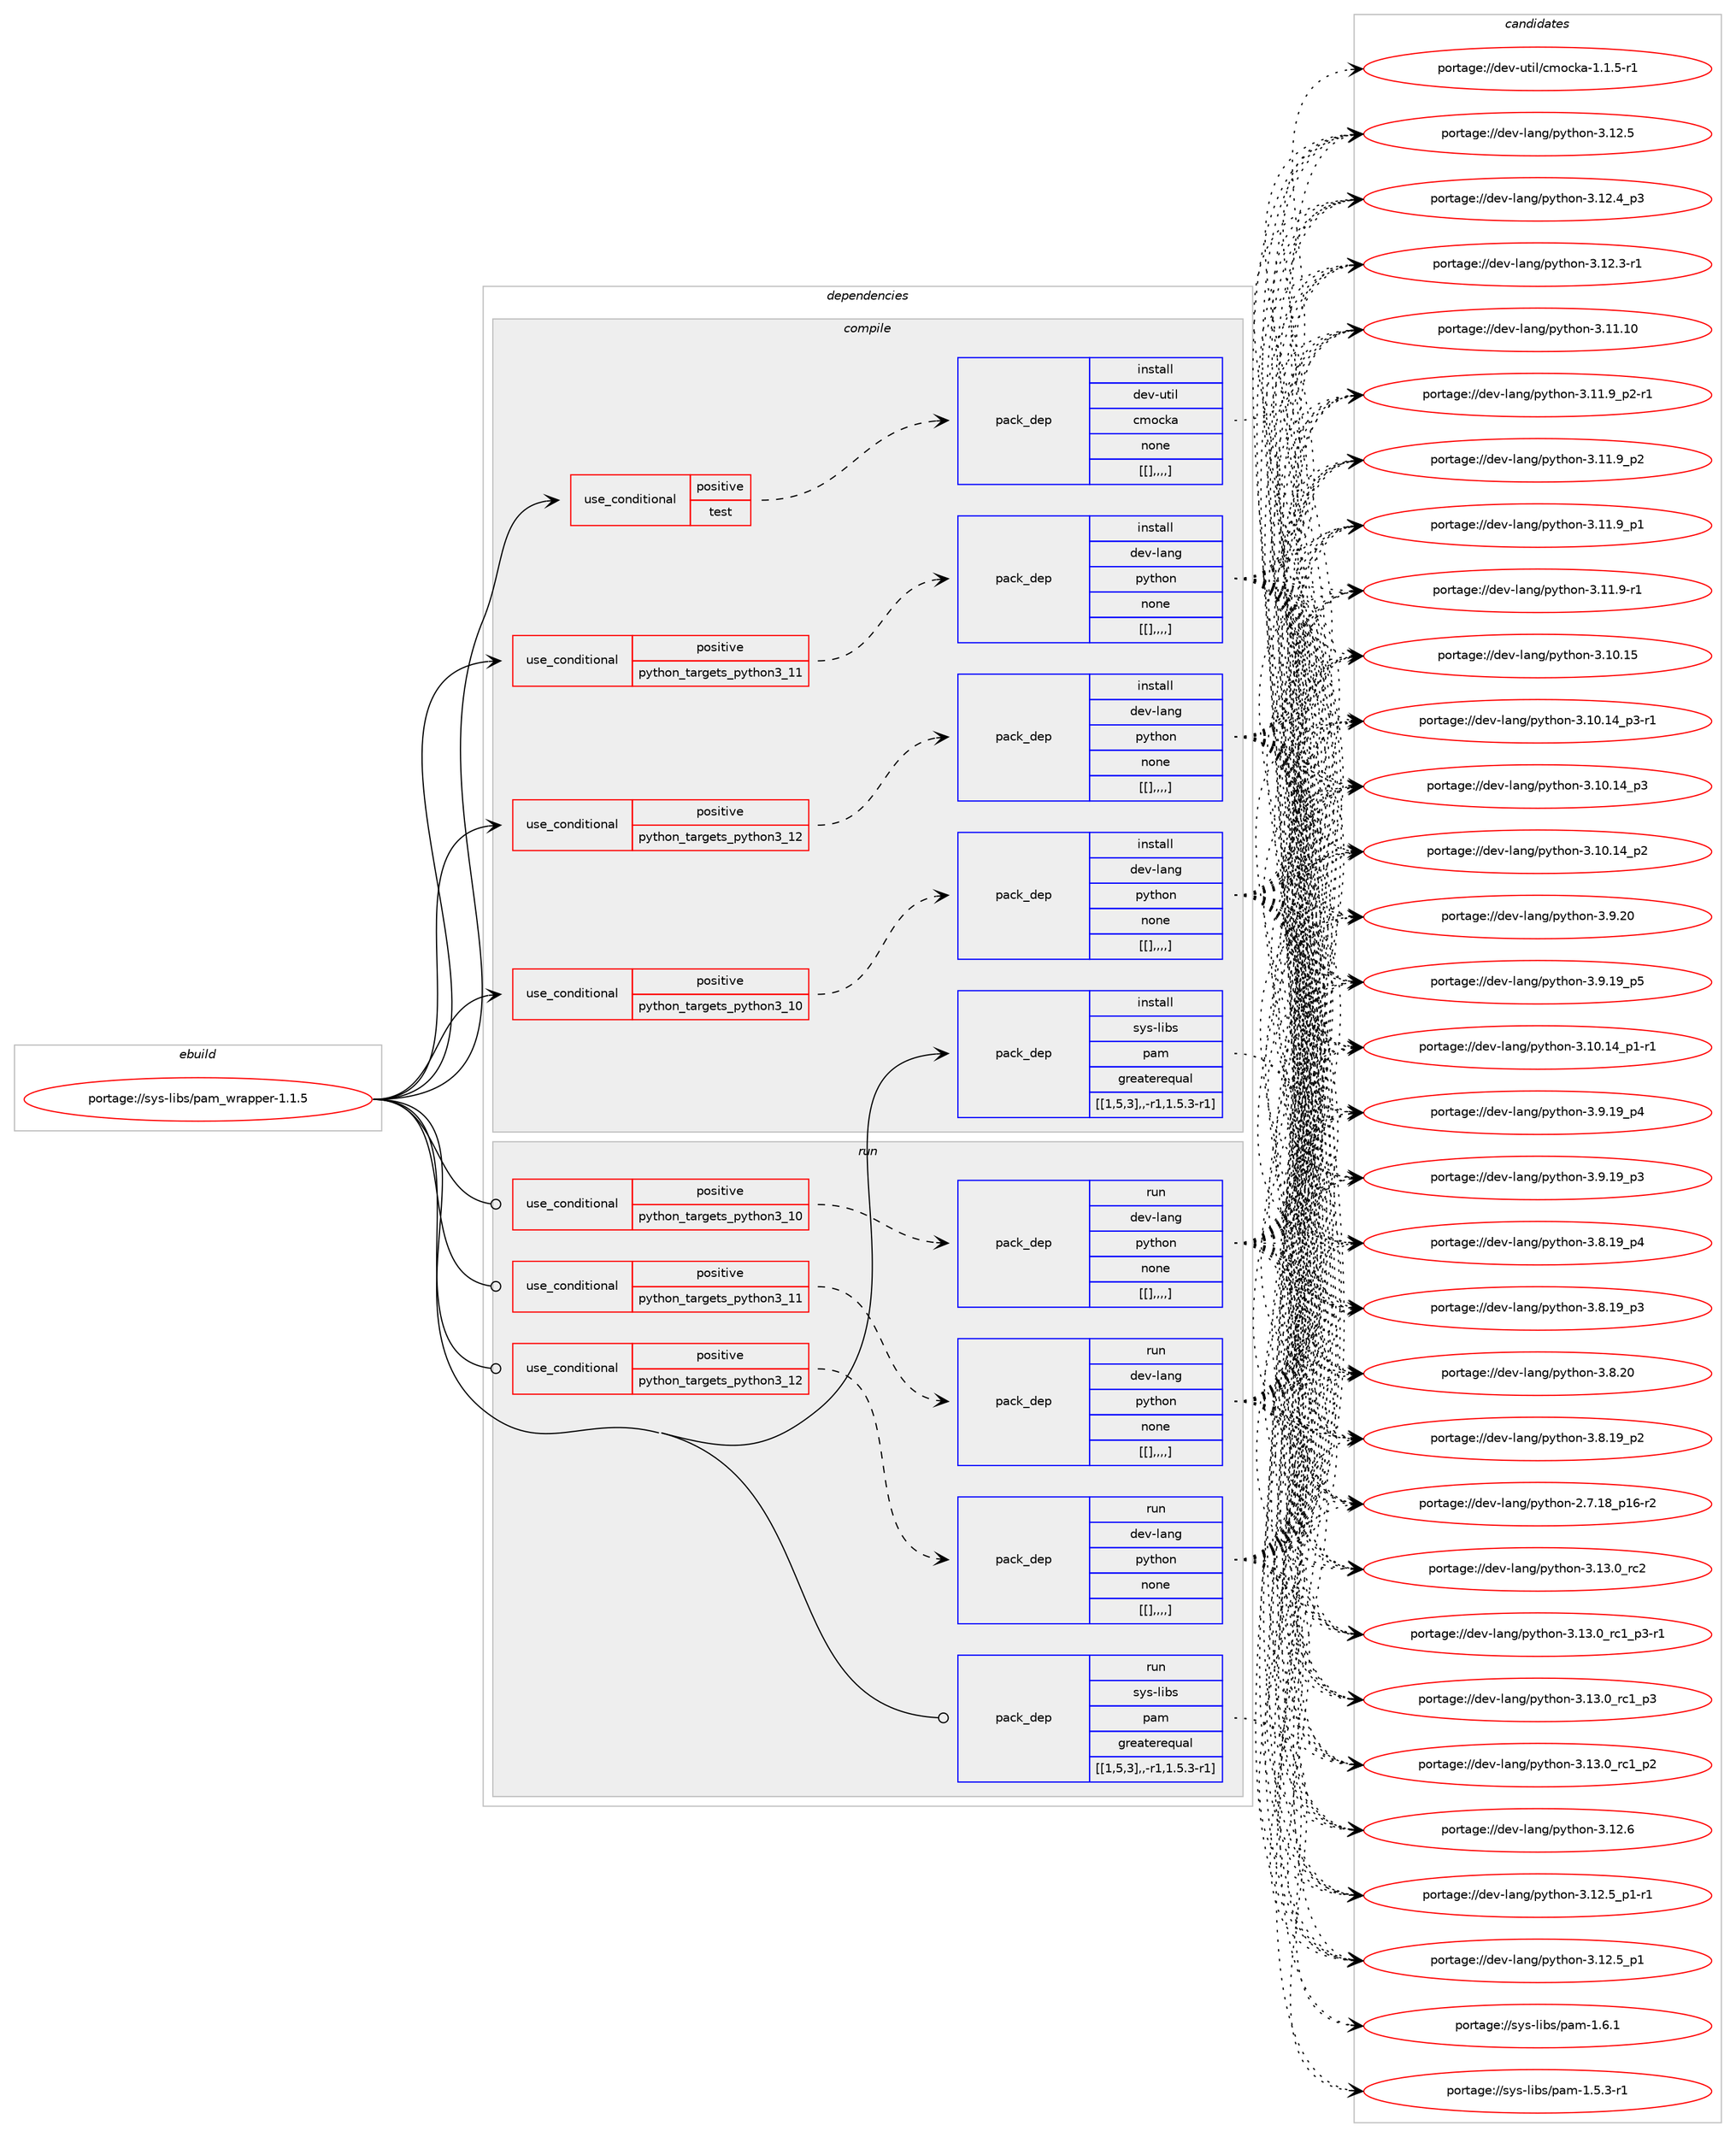 digraph prolog {

# *************
# Graph options
# *************

newrank=true;
concentrate=true;
compound=true;
graph [rankdir=LR,fontname=Helvetica,fontsize=10,ranksep=1.5];#, ranksep=2.5, nodesep=0.2];
edge  [arrowhead=vee];
node  [fontname=Helvetica,fontsize=10];

# **********
# The ebuild
# **********

subgraph cluster_leftcol {
color=gray;
label=<<i>ebuild</i>>;
id [label="portage://sys-libs/pam_wrapper-1.1.5", color=red, width=4, href="../sys-libs/pam_wrapper-1.1.5.svg"];
}

# ****************
# The dependencies
# ****************

subgraph cluster_midcol {
color=gray;
label=<<i>dependencies</i>>;
subgraph cluster_compile {
fillcolor="#eeeeee";
style=filled;
label=<<i>compile</i>>;
subgraph cond122708 {
dependency460395 [label=<<TABLE BORDER="0" CELLBORDER="1" CELLSPACING="0" CELLPADDING="4"><TR><TD ROWSPAN="3" CELLPADDING="10">use_conditional</TD></TR><TR><TD>positive</TD></TR><TR><TD>python_targets_python3_10</TD></TR></TABLE>>, shape=none, color=red];
subgraph pack334567 {
dependency460396 [label=<<TABLE BORDER="0" CELLBORDER="1" CELLSPACING="0" CELLPADDING="4" WIDTH="220"><TR><TD ROWSPAN="6" CELLPADDING="30">pack_dep</TD></TR><TR><TD WIDTH="110">install</TD></TR><TR><TD>dev-lang</TD></TR><TR><TD>python</TD></TR><TR><TD>none</TD></TR><TR><TD>[[],,,,]</TD></TR></TABLE>>, shape=none, color=blue];
}
dependency460395:e -> dependency460396:w [weight=20,style="dashed",arrowhead="vee"];
}
id:e -> dependency460395:w [weight=20,style="solid",arrowhead="vee"];
subgraph cond122709 {
dependency460397 [label=<<TABLE BORDER="0" CELLBORDER="1" CELLSPACING="0" CELLPADDING="4"><TR><TD ROWSPAN="3" CELLPADDING="10">use_conditional</TD></TR><TR><TD>positive</TD></TR><TR><TD>python_targets_python3_11</TD></TR></TABLE>>, shape=none, color=red];
subgraph pack334568 {
dependency460398 [label=<<TABLE BORDER="0" CELLBORDER="1" CELLSPACING="0" CELLPADDING="4" WIDTH="220"><TR><TD ROWSPAN="6" CELLPADDING="30">pack_dep</TD></TR><TR><TD WIDTH="110">install</TD></TR><TR><TD>dev-lang</TD></TR><TR><TD>python</TD></TR><TR><TD>none</TD></TR><TR><TD>[[],,,,]</TD></TR></TABLE>>, shape=none, color=blue];
}
dependency460397:e -> dependency460398:w [weight=20,style="dashed",arrowhead="vee"];
}
id:e -> dependency460397:w [weight=20,style="solid",arrowhead="vee"];
subgraph cond122710 {
dependency460399 [label=<<TABLE BORDER="0" CELLBORDER="1" CELLSPACING="0" CELLPADDING="4"><TR><TD ROWSPAN="3" CELLPADDING="10">use_conditional</TD></TR><TR><TD>positive</TD></TR><TR><TD>python_targets_python3_12</TD></TR></TABLE>>, shape=none, color=red];
subgraph pack334569 {
dependency460400 [label=<<TABLE BORDER="0" CELLBORDER="1" CELLSPACING="0" CELLPADDING="4" WIDTH="220"><TR><TD ROWSPAN="6" CELLPADDING="30">pack_dep</TD></TR><TR><TD WIDTH="110">install</TD></TR><TR><TD>dev-lang</TD></TR><TR><TD>python</TD></TR><TR><TD>none</TD></TR><TR><TD>[[],,,,]</TD></TR></TABLE>>, shape=none, color=blue];
}
dependency460399:e -> dependency460400:w [weight=20,style="dashed",arrowhead="vee"];
}
id:e -> dependency460399:w [weight=20,style="solid",arrowhead="vee"];
subgraph cond122711 {
dependency460401 [label=<<TABLE BORDER="0" CELLBORDER="1" CELLSPACING="0" CELLPADDING="4"><TR><TD ROWSPAN="3" CELLPADDING="10">use_conditional</TD></TR><TR><TD>positive</TD></TR><TR><TD>test</TD></TR></TABLE>>, shape=none, color=red];
subgraph pack334570 {
dependency460402 [label=<<TABLE BORDER="0" CELLBORDER="1" CELLSPACING="0" CELLPADDING="4" WIDTH="220"><TR><TD ROWSPAN="6" CELLPADDING="30">pack_dep</TD></TR><TR><TD WIDTH="110">install</TD></TR><TR><TD>dev-util</TD></TR><TR><TD>cmocka</TD></TR><TR><TD>none</TD></TR><TR><TD>[[],,,,]</TD></TR></TABLE>>, shape=none, color=blue];
}
dependency460401:e -> dependency460402:w [weight=20,style="dashed",arrowhead="vee"];
}
id:e -> dependency460401:w [weight=20,style="solid",arrowhead="vee"];
subgraph pack334571 {
dependency460403 [label=<<TABLE BORDER="0" CELLBORDER="1" CELLSPACING="0" CELLPADDING="4" WIDTH="220"><TR><TD ROWSPAN="6" CELLPADDING="30">pack_dep</TD></TR><TR><TD WIDTH="110">install</TD></TR><TR><TD>sys-libs</TD></TR><TR><TD>pam</TD></TR><TR><TD>greaterequal</TD></TR><TR><TD>[[1,5,3],,-r1,1.5.3-r1]</TD></TR></TABLE>>, shape=none, color=blue];
}
id:e -> dependency460403:w [weight=20,style="solid",arrowhead="vee"];
}
subgraph cluster_compileandrun {
fillcolor="#eeeeee";
style=filled;
label=<<i>compile and run</i>>;
}
subgraph cluster_run {
fillcolor="#eeeeee";
style=filled;
label=<<i>run</i>>;
subgraph cond122712 {
dependency460404 [label=<<TABLE BORDER="0" CELLBORDER="1" CELLSPACING="0" CELLPADDING="4"><TR><TD ROWSPAN="3" CELLPADDING="10">use_conditional</TD></TR><TR><TD>positive</TD></TR><TR><TD>python_targets_python3_10</TD></TR></TABLE>>, shape=none, color=red];
subgraph pack334572 {
dependency460405 [label=<<TABLE BORDER="0" CELLBORDER="1" CELLSPACING="0" CELLPADDING="4" WIDTH="220"><TR><TD ROWSPAN="6" CELLPADDING="30">pack_dep</TD></TR><TR><TD WIDTH="110">run</TD></TR><TR><TD>dev-lang</TD></TR><TR><TD>python</TD></TR><TR><TD>none</TD></TR><TR><TD>[[],,,,]</TD></TR></TABLE>>, shape=none, color=blue];
}
dependency460404:e -> dependency460405:w [weight=20,style="dashed",arrowhead="vee"];
}
id:e -> dependency460404:w [weight=20,style="solid",arrowhead="odot"];
subgraph cond122713 {
dependency460406 [label=<<TABLE BORDER="0" CELLBORDER="1" CELLSPACING="0" CELLPADDING="4"><TR><TD ROWSPAN="3" CELLPADDING="10">use_conditional</TD></TR><TR><TD>positive</TD></TR><TR><TD>python_targets_python3_11</TD></TR></TABLE>>, shape=none, color=red];
subgraph pack334573 {
dependency460407 [label=<<TABLE BORDER="0" CELLBORDER="1" CELLSPACING="0" CELLPADDING="4" WIDTH="220"><TR><TD ROWSPAN="6" CELLPADDING="30">pack_dep</TD></TR><TR><TD WIDTH="110">run</TD></TR><TR><TD>dev-lang</TD></TR><TR><TD>python</TD></TR><TR><TD>none</TD></TR><TR><TD>[[],,,,]</TD></TR></TABLE>>, shape=none, color=blue];
}
dependency460406:e -> dependency460407:w [weight=20,style="dashed",arrowhead="vee"];
}
id:e -> dependency460406:w [weight=20,style="solid",arrowhead="odot"];
subgraph cond122714 {
dependency460408 [label=<<TABLE BORDER="0" CELLBORDER="1" CELLSPACING="0" CELLPADDING="4"><TR><TD ROWSPAN="3" CELLPADDING="10">use_conditional</TD></TR><TR><TD>positive</TD></TR><TR><TD>python_targets_python3_12</TD></TR></TABLE>>, shape=none, color=red];
subgraph pack334574 {
dependency460409 [label=<<TABLE BORDER="0" CELLBORDER="1" CELLSPACING="0" CELLPADDING="4" WIDTH="220"><TR><TD ROWSPAN="6" CELLPADDING="30">pack_dep</TD></TR><TR><TD WIDTH="110">run</TD></TR><TR><TD>dev-lang</TD></TR><TR><TD>python</TD></TR><TR><TD>none</TD></TR><TR><TD>[[],,,,]</TD></TR></TABLE>>, shape=none, color=blue];
}
dependency460408:e -> dependency460409:w [weight=20,style="dashed",arrowhead="vee"];
}
id:e -> dependency460408:w [weight=20,style="solid",arrowhead="odot"];
subgraph pack334575 {
dependency460410 [label=<<TABLE BORDER="0" CELLBORDER="1" CELLSPACING="0" CELLPADDING="4" WIDTH="220"><TR><TD ROWSPAN="6" CELLPADDING="30">pack_dep</TD></TR><TR><TD WIDTH="110">run</TD></TR><TR><TD>sys-libs</TD></TR><TR><TD>pam</TD></TR><TR><TD>greaterequal</TD></TR><TR><TD>[[1,5,3],,-r1,1.5.3-r1]</TD></TR></TABLE>>, shape=none, color=blue];
}
id:e -> dependency460410:w [weight=20,style="solid",arrowhead="odot"];
}
}

# **************
# The candidates
# **************

subgraph cluster_choices {
rank=same;
color=gray;
label=<<i>candidates</i>>;

subgraph choice334567 {
color=black;
nodesep=1;
choice10010111845108971101034711212111610411111045514649514648951149950 [label="portage://dev-lang/python-3.13.0_rc2", color=red, width=4,href="../dev-lang/python-3.13.0_rc2.svg"];
choice1001011184510897110103471121211161041111104551464951464895114994995112514511449 [label="portage://dev-lang/python-3.13.0_rc1_p3-r1", color=red, width=4,href="../dev-lang/python-3.13.0_rc1_p3-r1.svg"];
choice100101118451089711010347112121116104111110455146495146489511499499511251 [label="portage://dev-lang/python-3.13.0_rc1_p3", color=red, width=4,href="../dev-lang/python-3.13.0_rc1_p3.svg"];
choice100101118451089711010347112121116104111110455146495146489511499499511250 [label="portage://dev-lang/python-3.13.0_rc1_p2", color=red, width=4,href="../dev-lang/python-3.13.0_rc1_p2.svg"];
choice10010111845108971101034711212111610411111045514649504654 [label="portage://dev-lang/python-3.12.6", color=red, width=4,href="../dev-lang/python-3.12.6.svg"];
choice1001011184510897110103471121211161041111104551464950465395112494511449 [label="portage://dev-lang/python-3.12.5_p1-r1", color=red, width=4,href="../dev-lang/python-3.12.5_p1-r1.svg"];
choice100101118451089711010347112121116104111110455146495046539511249 [label="portage://dev-lang/python-3.12.5_p1", color=red, width=4,href="../dev-lang/python-3.12.5_p1.svg"];
choice10010111845108971101034711212111610411111045514649504653 [label="portage://dev-lang/python-3.12.5", color=red, width=4,href="../dev-lang/python-3.12.5.svg"];
choice100101118451089711010347112121116104111110455146495046529511251 [label="portage://dev-lang/python-3.12.4_p3", color=red, width=4,href="../dev-lang/python-3.12.4_p3.svg"];
choice100101118451089711010347112121116104111110455146495046514511449 [label="portage://dev-lang/python-3.12.3-r1", color=red, width=4,href="../dev-lang/python-3.12.3-r1.svg"];
choice1001011184510897110103471121211161041111104551464949464948 [label="portage://dev-lang/python-3.11.10", color=red, width=4,href="../dev-lang/python-3.11.10.svg"];
choice1001011184510897110103471121211161041111104551464949465795112504511449 [label="portage://dev-lang/python-3.11.9_p2-r1", color=red, width=4,href="../dev-lang/python-3.11.9_p2-r1.svg"];
choice100101118451089711010347112121116104111110455146494946579511250 [label="portage://dev-lang/python-3.11.9_p2", color=red, width=4,href="../dev-lang/python-3.11.9_p2.svg"];
choice100101118451089711010347112121116104111110455146494946579511249 [label="portage://dev-lang/python-3.11.9_p1", color=red, width=4,href="../dev-lang/python-3.11.9_p1.svg"];
choice100101118451089711010347112121116104111110455146494946574511449 [label="portage://dev-lang/python-3.11.9-r1", color=red, width=4,href="../dev-lang/python-3.11.9-r1.svg"];
choice1001011184510897110103471121211161041111104551464948464953 [label="portage://dev-lang/python-3.10.15", color=red, width=4,href="../dev-lang/python-3.10.15.svg"];
choice100101118451089711010347112121116104111110455146494846495295112514511449 [label="portage://dev-lang/python-3.10.14_p3-r1", color=red, width=4,href="../dev-lang/python-3.10.14_p3-r1.svg"];
choice10010111845108971101034711212111610411111045514649484649529511251 [label="portage://dev-lang/python-3.10.14_p3", color=red, width=4,href="../dev-lang/python-3.10.14_p3.svg"];
choice10010111845108971101034711212111610411111045514649484649529511250 [label="portage://dev-lang/python-3.10.14_p2", color=red, width=4,href="../dev-lang/python-3.10.14_p2.svg"];
choice100101118451089711010347112121116104111110455146494846495295112494511449 [label="portage://dev-lang/python-3.10.14_p1-r1", color=red, width=4,href="../dev-lang/python-3.10.14_p1-r1.svg"];
choice10010111845108971101034711212111610411111045514657465048 [label="portage://dev-lang/python-3.9.20", color=red, width=4,href="../dev-lang/python-3.9.20.svg"];
choice100101118451089711010347112121116104111110455146574649579511253 [label="portage://dev-lang/python-3.9.19_p5", color=red, width=4,href="../dev-lang/python-3.9.19_p5.svg"];
choice100101118451089711010347112121116104111110455146574649579511252 [label="portage://dev-lang/python-3.9.19_p4", color=red, width=4,href="../dev-lang/python-3.9.19_p4.svg"];
choice100101118451089711010347112121116104111110455146574649579511251 [label="portage://dev-lang/python-3.9.19_p3", color=red, width=4,href="../dev-lang/python-3.9.19_p3.svg"];
choice10010111845108971101034711212111610411111045514656465048 [label="portage://dev-lang/python-3.8.20", color=red, width=4,href="../dev-lang/python-3.8.20.svg"];
choice100101118451089711010347112121116104111110455146564649579511252 [label="portage://dev-lang/python-3.8.19_p4", color=red, width=4,href="../dev-lang/python-3.8.19_p4.svg"];
choice100101118451089711010347112121116104111110455146564649579511251 [label="portage://dev-lang/python-3.8.19_p3", color=red, width=4,href="../dev-lang/python-3.8.19_p3.svg"];
choice100101118451089711010347112121116104111110455146564649579511250 [label="portage://dev-lang/python-3.8.19_p2", color=red, width=4,href="../dev-lang/python-3.8.19_p2.svg"];
choice100101118451089711010347112121116104111110455046554649569511249544511450 [label="portage://dev-lang/python-2.7.18_p16-r2", color=red, width=4,href="../dev-lang/python-2.7.18_p16-r2.svg"];
dependency460396:e -> choice10010111845108971101034711212111610411111045514649514648951149950:w [style=dotted,weight="100"];
dependency460396:e -> choice1001011184510897110103471121211161041111104551464951464895114994995112514511449:w [style=dotted,weight="100"];
dependency460396:e -> choice100101118451089711010347112121116104111110455146495146489511499499511251:w [style=dotted,weight="100"];
dependency460396:e -> choice100101118451089711010347112121116104111110455146495146489511499499511250:w [style=dotted,weight="100"];
dependency460396:e -> choice10010111845108971101034711212111610411111045514649504654:w [style=dotted,weight="100"];
dependency460396:e -> choice1001011184510897110103471121211161041111104551464950465395112494511449:w [style=dotted,weight="100"];
dependency460396:e -> choice100101118451089711010347112121116104111110455146495046539511249:w [style=dotted,weight="100"];
dependency460396:e -> choice10010111845108971101034711212111610411111045514649504653:w [style=dotted,weight="100"];
dependency460396:e -> choice100101118451089711010347112121116104111110455146495046529511251:w [style=dotted,weight="100"];
dependency460396:e -> choice100101118451089711010347112121116104111110455146495046514511449:w [style=dotted,weight="100"];
dependency460396:e -> choice1001011184510897110103471121211161041111104551464949464948:w [style=dotted,weight="100"];
dependency460396:e -> choice1001011184510897110103471121211161041111104551464949465795112504511449:w [style=dotted,weight="100"];
dependency460396:e -> choice100101118451089711010347112121116104111110455146494946579511250:w [style=dotted,weight="100"];
dependency460396:e -> choice100101118451089711010347112121116104111110455146494946579511249:w [style=dotted,weight="100"];
dependency460396:e -> choice100101118451089711010347112121116104111110455146494946574511449:w [style=dotted,weight="100"];
dependency460396:e -> choice1001011184510897110103471121211161041111104551464948464953:w [style=dotted,weight="100"];
dependency460396:e -> choice100101118451089711010347112121116104111110455146494846495295112514511449:w [style=dotted,weight="100"];
dependency460396:e -> choice10010111845108971101034711212111610411111045514649484649529511251:w [style=dotted,weight="100"];
dependency460396:e -> choice10010111845108971101034711212111610411111045514649484649529511250:w [style=dotted,weight="100"];
dependency460396:e -> choice100101118451089711010347112121116104111110455146494846495295112494511449:w [style=dotted,weight="100"];
dependency460396:e -> choice10010111845108971101034711212111610411111045514657465048:w [style=dotted,weight="100"];
dependency460396:e -> choice100101118451089711010347112121116104111110455146574649579511253:w [style=dotted,weight="100"];
dependency460396:e -> choice100101118451089711010347112121116104111110455146574649579511252:w [style=dotted,weight="100"];
dependency460396:e -> choice100101118451089711010347112121116104111110455146574649579511251:w [style=dotted,weight="100"];
dependency460396:e -> choice10010111845108971101034711212111610411111045514656465048:w [style=dotted,weight="100"];
dependency460396:e -> choice100101118451089711010347112121116104111110455146564649579511252:w [style=dotted,weight="100"];
dependency460396:e -> choice100101118451089711010347112121116104111110455146564649579511251:w [style=dotted,weight="100"];
dependency460396:e -> choice100101118451089711010347112121116104111110455146564649579511250:w [style=dotted,weight="100"];
dependency460396:e -> choice100101118451089711010347112121116104111110455046554649569511249544511450:w [style=dotted,weight="100"];
}
subgraph choice334568 {
color=black;
nodesep=1;
choice10010111845108971101034711212111610411111045514649514648951149950 [label="portage://dev-lang/python-3.13.0_rc2", color=red, width=4,href="../dev-lang/python-3.13.0_rc2.svg"];
choice1001011184510897110103471121211161041111104551464951464895114994995112514511449 [label="portage://dev-lang/python-3.13.0_rc1_p3-r1", color=red, width=4,href="../dev-lang/python-3.13.0_rc1_p3-r1.svg"];
choice100101118451089711010347112121116104111110455146495146489511499499511251 [label="portage://dev-lang/python-3.13.0_rc1_p3", color=red, width=4,href="../dev-lang/python-3.13.0_rc1_p3.svg"];
choice100101118451089711010347112121116104111110455146495146489511499499511250 [label="portage://dev-lang/python-3.13.0_rc1_p2", color=red, width=4,href="../dev-lang/python-3.13.0_rc1_p2.svg"];
choice10010111845108971101034711212111610411111045514649504654 [label="portage://dev-lang/python-3.12.6", color=red, width=4,href="../dev-lang/python-3.12.6.svg"];
choice1001011184510897110103471121211161041111104551464950465395112494511449 [label="portage://dev-lang/python-3.12.5_p1-r1", color=red, width=4,href="../dev-lang/python-3.12.5_p1-r1.svg"];
choice100101118451089711010347112121116104111110455146495046539511249 [label="portage://dev-lang/python-3.12.5_p1", color=red, width=4,href="../dev-lang/python-3.12.5_p1.svg"];
choice10010111845108971101034711212111610411111045514649504653 [label="portage://dev-lang/python-3.12.5", color=red, width=4,href="../dev-lang/python-3.12.5.svg"];
choice100101118451089711010347112121116104111110455146495046529511251 [label="portage://dev-lang/python-3.12.4_p3", color=red, width=4,href="../dev-lang/python-3.12.4_p3.svg"];
choice100101118451089711010347112121116104111110455146495046514511449 [label="portage://dev-lang/python-3.12.3-r1", color=red, width=4,href="../dev-lang/python-3.12.3-r1.svg"];
choice1001011184510897110103471121211161041111104551464949464948 [label="portage://dev-lang/python-3.11.10", color=red, width=4,href="../dev-lang/python-3.11.10.svg"];
choice1001011184510897110103471121211161041111104551464949465795112504511449 [label="portage://dev-lang/python-3.11.9_p2-r1", color=red, width=4,href="../dev-lang/python-3.11.9_p2-r1.svg"];
choice100101118451089711010347112121116104111110455146494946579511250 [label="portage://dev-lang/python-3.11.9_p2", color=red, width=4,href="../dev-lang/python-3.11.9_p2.svg"];
choice100101118451089711010347112121116104111110455146494946579511249 [label="portage://dev-lang/python-3.11.9_p1", color=red, width=4,href="../dev-lang/python-3.11.9_p1.svg"];
choice100101118451089711010347112121116104111110455146494946574511449 [label="portage://dev-lang/python-3.11.9-r1", color=red, width=4,href="../dev-lang/python-3.11.9-r1.svg"];
choice1001011184510897110103471121211161041111104551464948464953 [label="portage://dev-lang/python-3.10.15", color=red, width=4,href="../dev-lang/python-3.10.15.svg"];
choice100101118451089711010347112121116104111110455146494846495295112514511449 [label="portage://dev-lang/python-3.10.14_p3-r1", color=red, width=4,href="../dev-lang/python-3.10.14_p3-r1.svg"];
choice10010111845108971101034711212111610411111045514649484649529511251 [label="portage://dev-lang/python-3.10.14_p3", color=red, width=4,href="../dev-lang/python-3.10.14_p3.svg"];
choice10010111845108971101034711212111610411111045514649484649529511250 [label="portage://dev-lang/python-3.10.14_p2", color=red, width=4,href="../dev-lang/python-3.10.14_p2.svg"];
choice100101118451089711010347112121116104111110455146494846495295112494511449 [label="portage://dev-lang/python-3.10.14_p1-r1", color=red, width=4,href="../dev-lang/python-3.10.14_p1-r1.svg"];
choice10010111845108971101034711212111610411111045514657465048 [label="portage://dev-lang/python-3.9.20", color=red, width=4,href="../dev-lang/python-3.9.20.svg"];
choice100101118451089711010347112121116104111110455146574649579511253 [label="portage://dev-lang/python-3.9.19_p5", color=red, width=4,href="../dev-lang/python-3.9.19_p5.svg"];
choice100101118451089711010347112121116104111110455146574649579511252 [label="portage://dev-lang/python-3.9.19_p4", color=red, width=4,href="../dev-lang/python-3.9.19_p4.svg"];
choice100101118451089711010347112121116104111110455146574649579511251 [label="portage://dev-lang/python-3.9.19_p3", color=red, width=4,href="../dev-lang/python-3.9.19_p3.svg"];
choice10010111845108971101034711212111610411111045514656465048 [label="portage://dev-lang/python-3.8.20", color=red, width=4,href="../dev-lang/python-3.8.20.svg"];
choice100101118451089711010347112121116104111110455146564649579511252 [label="portage://dev-lang/python-3.8.19_p4", color=red, width=4,href="../dev-lang/python-3.8.19_p4.svg"];
choice100101118451089711010347112121116104111110455146564649579511251 [label="portage://dev-lang/python-3.8.19_p3", color=red, width=4,href="../dev-lang/python-3.8.19_p3.svg"];
choice100101118451089711010347112121116104111110455146564649579511250 [label="portage://dev-lang/python-3.8.19_p2", color=red, width=4,href="../dev-lang/python-3.8.19_p2.svg"];
choice100101118451089711010347112121116104111110455046554649569511249544511450 [label="portage://dev-lang/python-2.7.18_p16-r2", color=red, width=4,href="../dev-lang/python-2.7.18_p16-r2.svg"];
dependency460398:e -> choice10010111845108971101034711212111610411111045514649514648951149950:w [style=dotted,weight="100"];
dependency460398:e -> choice1001011184510897110103471121211161041111104551464951464895114994995112514511449:w [style=dotted,weight="100"];
dependency460398:e -> choice100101118451089711010347112121116104111110455146495146489511499499511251:w [style=dotted,weight="100"];
dependency460398:e -> choice100101118451089711010347112121116104111110455146495146489511499499511250:w [style=dotted,weight="100"];
dependency460398:e -> choice10010111845108971101034711212111610411111045514649504654:w [style=dotted,weight="100"];
dependency460398:e -> choice1001011184510897110103471121211161041111104551464950465395112494511449:w [style=dotted,weight="100"];
dependency460398:e -> choice100101118451089711010347112121116104111110455146495046539511249:w [style=dotted,weight="100"];
dependency460398:e -> choice10010111845108971101034711212111610411111045514649504653:w [style=dotted,weight="100"];
dependency460398:e -> choice100101118451089711010347112121116104111110455146495046529511251:w [style=dotted,weight="100"];
dependency460398:e -> choice100101118451089711010347112121116104111110455146495046514511449:w [style=dotted,weight="100"];
dependency460398:e -> choice1001011184510897110103471121211161041111104551464949464948:w [style=dotted,weight="100"];
dependency460398:e -> choice1001011184510897110103471121211161041111104551464949465795112504511449:w [style=dotted,weight="100"];
dependency460398:e -> choice100101118451089711010347112121116104111110455146494946579511250:w [style=dotted,weight="100"];
dependency460398:e -> choice100101118451089711010347112121116104111110455146494946579511249:w [style=dotted,weight="100"];
dependency460398:e -> choice100101118451089711010347112121116104111110455146494946574511449:w [style=dotted,weight="100"];
dependency460398:e -> choice1001011184510897110103471121211161041111104551464948464953:w [style=dotted,weight="100"];
dependency460398:e -> choice100101118451089711010347112121116104111110455146494846495295112514511449:w [style=dotted,weight="100"];
dependency460398:e -> choice10010111845108971101034711212111610411111045514649484649529511251:w [style=dotted,weight="100"];
dependency460398:e -> choice10010111845108971101034711212111610411111045514649484649529511250:w [style=dotted,weight="100"];
dependency460398:e -> choice100101118451089711010347112121116104111110455146494846495295112494511449:w [style=dotted,weight="100"];
dependency460398:e -> choice10010111845108971101034711212111610411111045514657465048:w [style=dotted,weight="100"];
dependency460398:e -> choice100101118451089711010347112121116104111110455146574649579511253:w [style=dotted,weight="100"];
dependency460398:e -> choice100101118451089711010347112121116104111110455146574649579511252:w [style=dotted,weight="100"];
dependency460398:e -> choice100101118451089711010347112121116104111110455146574649579511251:w [style=dotted,weight="100"];
dependency460398:e -> choice10010111845108971101034711212111610411111045514656465048:w [style=dotted,weight="100"];
dependency460398:e -> choice100101118451089711010347112121116104111110455146564649579511252:w [style=dotted,weight="100"];
dependency460398:e -> choice100101118451089711010347112121116104111110455146564649579511251:w [style=dotted,weight="100"];
dependency460398:e -> choice100101118451089711010347112121116104111110455146564649579511250:w [style=dotted,weight="100"];
dependency460398:e -> choice100101118451089711010347112121116104111110455046554649569511249544511450:w [style=dotted,weight="100"];
}
subgraph choice334569 {
color=black;
nodesep=1;
choice10010111845108971101034711212111610411111045514649514648951149950 [label="portage://dev-lang/python-3.13.0_rc2", color=red, width=4,href="../dev-lang/python-3.13.0_rc2.svg"];
choice1001011184510897110103471121211161041111104551464951464895114994995112514511449 [label="portage://dev-lang/python-3.13.0_rc1_p3-r1", color=red, width=4,href="../dev-lang/python-3.13.0_rc1_p3-r1.svg"];
choice100101118451089711010347112121116104111110455146495146489511499499511251 [label="portage://dev-lang/python-3.13.0_rc1_p3", color=red, width=4,href="../dev-lang/python-3.13.0_rc1_p3.svg"];
choice100101118451089711010347112121116104111110455146495146489511499499511250 [label="portage://dev-lang/python-3.13.0_rc1_p2", color=red, width=4,href="../dev-lang/python-3.13.0_rc1_p2.svg"];
choice10010111845108971101034711212111610411111045514649504654 [label="portage://dev-lang/python-3.12.6", color=red, width=4,href="../dev-lang/python-3.12.6.svg"];
choice1001011184510897110103471121211161041111104551464950465395112494511449 [label="portage://dev-lang/python-3.12.5_p1-r1", color=red, width=4,href="../dev-lang/python-3.12.5_p1-r1.svg"];
choice100101118451089711010347112121116104111110455146495046539511249 [label="portage://dev-lang/python-3.12.5_p1", color=red, width=4,href="../dev-lang/python-3.12.5_p1.svg"];
choice10010111845108971101034711212111610411111045514649504653 [label="portage://dev-lang/python-3.12.5", color=red, width=4,href="../dev-lang/python-3.12.5.svg"];
choice100101118451089711010347112121116104111110455146495046529511251 [label="portage://dev-lang/python-3.12.4_p3", color=red, width=4,href="../dev-lang/python-3.12.4_p3.svg"];
choice100101118451089711010347112121116104111110455146495046514511449 [label="portage://dev-lang/python-3.12.3-r1", color=red, width=4,href="../dev-lang/python-3.12.3-r1.svg"];
choice1001011184510897110103471121211161041111104551464949464948 [label="portage://dev-lang/python-3.11.10", color=red, width=4,href="../dev-lang/python-3.11.10.svg"];
choice1001011184510897110103471121211161041111104551464949465795112504511449 [label="portage://dev-lang/python-3.11.9_p2-r1", color=red, width=4,href="../dev-lang/python-3.11.9_p2-r1.svg"];
choice100101118451089711010347112121116104111110455146494946579511250 [label="portage://dev-lang/python-3.11.9_p2", color=red, width=4,href="../dev-lang/python-3.11.9_p2.svg"];
choice100101118451089711010347112121116104111110455146494946579511249 [label="portage://dev-lang/python-3.11.9_p1", color=red, width=4,href="../dev-lang/python-3.11.9_p1.svg"];
choice100101118451089711010347112121116104111110455146494946574511449 [label="portage://dev-lang/python-3.11.9-r1", color=red, width=4,href="../dev-lang/python-3.11.9-r1.svg"];
choice1001011184510897110103471121211161041111104551464948464953 [label="portage://dev-lang/python-3.10.15", color=red, width=4,href="../dev-lang/python-3.10.15.svg"];
choice100101118451089711010347112121116104111110455146494846495295112514511449 [label="portage://dev-lang/python-3.10.14_p3-r1", color=red, width=4,href="../dev-lang/python-3.10.14_p3-r1.svg"];
choice10010111845108971101034711212111610411111045514649484649529511251 [label="portage://dev-lang/python-3.10.14_p3", color=red, width=4,href="../dev-lang/python-3.10.14_p3.svg"];
choice10010111845108971101034711212111610411111045514649484649529511250 [label="portage://dev-lang/python-3.10.14_p2", color=red, width=4,href="../dev-lang/python-3.10.14_p2.svg"];
choice100101118451089711010347112121116104111110455146494846495295112494511449 [label="portage://dev-lang/python-3.10.14_p1-r1", color=red, width=4,href="../dev-lang/python-3.10.14_p1-r1.svg"];
choice10010111845108971101034711212111610411111045514657465048 [label="portage://dev-lang/python-3.9.20", color=red, width=4,href="../dev-lang/python-3.9.20.svg"];
choice100101118451089711010347112121116104111110455146574649579511253 [label="portage://dev-lang/python-3.9.19_p5", color=red, width=4,href="../dev-lang/python-3.9.19_p5.svg"];
choice100101118451089711010347112121116104111110455146574649579511252 [label="portage://dev-lang/python-3.9.19_p4", color=red, width=4,href="../dev-lang/python-3.9.19_p4.svg"];
choice100101118451089711010347112121116104111110455146574649579511251 [label="portage://dev-lang/python-3.9.19_p3", color=red, width=4,href="../dev-lang/python-3.9.19_p3.svg"];
choice10010111845108971101034711212111610411111045514656465048 [label="portage://dev-lang/python-3.8.20", color=red, width=4,href="../dev-lang/python-3.8.20.svg"];
choice100101118451089711010347112121116104111110455146564649579511252 [label="portage://dev-lang/python-3.8.19_p4", color=red, width=4,href="../dev-lang/python-3.8.19_p4.svg"];
choice100101118451089711010347112121116104111110455146564649579511251 [label="portage://dev-lang/python-3.8.19_p3", color=red, width=4,href="../dev-lang/python-3.8.19_p3.svg"];
choice100101118451089711010347112121116104111110455146564649579511250 [label="portage://dev-lang/python-3.8.19_p2", color=red, width=4,href="../dev-lang/python-3.8.19_p2.svg"];
choice100101118451089711010347112121116104111110455046554649569511249544511450 [label="portage://dev-lang/python-2.7.18_p16-r2", color=red, width=4,href="../dev-lang/python-2.7.18_p16-r2.svg"];
dependency460400:e -> choice10010111845108971101034711212111610411111045514649514648951149950:w [style=dotted,weight="100"];
dependency460400:e -> choice1001011184510897110103471121211161041111104551464951464895114994995112514511449:w [style=dotted,weight="100"];
dependency460400:e -> choice100101118451089711010347112121116104111110455146495146489511499499511251:w [style=dotted,weight="100"];
dependency460400:e -> choice100101118451089711010347112121116104111110455146495146489511499499511250:w [style=dotted,weight="100"];
dependency460400:e -> choice10010111845108971101034711212111610411111045514649504654:w [style=dotted,weight="100"];
dependency460400:e -> choice1001011184510897110103471121211161041111104551464950465395112494511449:w [style=dotted,weight="100"];
dependency460400:e -> choice100101118451089711010347112121116104111110455146495046539511249:w [style=dotted,weight="100"];
dependency460400:e -> choice10010111845108971101034711212111610411111045514649504653:w [style=dotted,weight="100"];
dependency460400:e -> choice100101118451089711010347112121116104111110455146495046529511251:w [style=dotted,weight="100"];
dependency460400:e -> choice100101118451089711010347112121116104111110455146495046514511449:w [style=dotted,weight="100"];
dependency460400:e -> choice1001011184510897110103471121211161041111104551464949464948:w [style=dotted,weight="100"];
dependency460400:e -> choice1001011184510897110103471121211161041111104551464949465795112504511449:w [style=dotted,weight="100"];
dependency460400:e -> choice100101118451089711010347112121116104111110455146494946579511250:w [style=dotted,weight="100"];
dependency460400:e -> choice100101118451089711010347112121116104111110455146494946579511249:w [style=dotted,weight="100"];
dependency460400:e -> choice100101118451089711010347112121116104111110455146494946574511449:w [style=dotted,weight="100"];
dependency460400:e -> choice1001011184510897110103471121211161041111104551464948464953:w [style=dotted,weight="100"];
dependency460400:e -> choice100101118451089711010347112121116104111110455146494846495295112514511449:w [style=dotted,weight="100"];
dependency460400:e -> choice10010111845108971101034711212111610411111045514649484649529511251:w [style=dotted,weight="100"];
dependency460400:e -> choice10010111845108971101034711212111610411111045514649484649529511250:w [style=dotted,weight="100"];
dependency460400:e -> choice100101118451089711010347112121116104111110455146494846495295112494511449:w [style=dotted,weight="100"];
dependency460400:e -> choice10010111845108971101034711212111610411111045514657465048:w [style=dotted,weight="100"];
dependency460400:e -> choice100101118451089711010347112121116104111110455146574649579511253:w [style=dotted,weight="100"];
dependency460400:e -> choice100101118451089711010347112121116104111110455146574649579511252:w [style=dotted,weight="100"];
dependency460400:e -> choice100101118451089711010347112121116104111110455146574649579511251:w [style=dotted,weight="100"];
dependency460400:e -> choice10010111845108971101034711212111610411111045514656465048:w [style=dotted,weight="100"];
dependency460400:e -> choice100101118451089711010347112121116104111110455146564649579511252:w [style=dotted,weight="100"];
dependency460400:e -> choice100101118451089711010347112121116104111110455146564649579511251:w [style=dotted,weight="100"];
dependency460400:e -> choice100101118451089711010347112121116104111110455146564649579511250:w [style=dotted,weight="100"];
dependency460400:e -> choice100101118451089711010347112121116104111110455046554649569511249544511450:w [style=dotted,weight="100"];
}
subgraph choice334570 {
color=black;
nodesep=1;
choice10010111845117116105108479910911199107974549464946534511449 [label="portage://dev-util/cmocka-1.1.5-r1", color=red, width=4,href="../dev-util/cmocka-1.1.5-r1.svg"];
dependency460402:e -> choice10010111845117116105108479910911199107974549464946534511449:w [style=dotted,weight="100"];
}
subgraph choice334571 {
color=black;
nodesep=1;
choice11512111545108105981154711297109454946544649 [label="portage://sys-libs/pam-1.6.1", color=red, width=4,href="../sys-libs/pam-1.6.1.svg"];
choice115121115451081059811547112971094549465346514511449 [label="portage://sys-libs/pam-1.5.3-r1", color=red, width=4,href="../sys-libs/pam-1.5.3-r1.svg"];
dependency460403:e -> choice11512111545108105981154711297109454946544649:w [style=dotted,weight="100"];
dependency460403:e -> choice115121115451081059811547112971094549465346514511449:w [style=dotted,weight="100"];
}
subgraph choice334572 {
color=black;
nodesep=1;
choice10010111845108971101034711212111610411111045514649514648951149950 [label="portage://dev-lang/python-3.13.0_rc2", color=red, width=4,href="../dev-lang/python-3.13.0_rc2.svg"];
choice1001011184510897110103471121211161041111104551464951464895114994995112514511449 [label="portage://dev-lang/python-3.13.0_rc1_p3-r1", color=red, width=4,href="../dev-lang/python-3.13.0_rc1_p3-r1.svg"];
choice100101118451089711010347112121116104111110455146495146489511499499511251 [label="portage://dev-lang/python-3.13.0_rc1_p3", color=red, width=4,href="../dev-lang/python-3.13.0_rc1_p3.svg"];
choice100101118451089711010347112121116104111110455146495146489511499499511250 [label="portage://dev-lang/python-3.13.0_rc1_p2", color=red, width=4,href="../dev-lang/python-3.13.0_rc1_p2.svg"];
choice10010111845108971101034711212111610411111045514649504654 [label="portage://dev-lang/python-3.12.6", color=red, width=4,href="../dev-lang/python-3.12.6.svg"];
choice1001011184510897110103471121211161041111104551464950465395112494511449 [label="portage://dev-lang/python-3.12.5_p1-r1", color=red, width=4,href="../dev-lang/python-3.12.5_p1-r1.svg"];
choice100101118451089711010347112121116104111110455146495046539511249 [label="portage://dev-lang/python-3.12.5_p1", color=red, width=4,href="../dev-lang/python-3.12.5_p1.svg"];
choice10010111845108971101034711212111610411111045514649504653 [label="portage://dev-lang/python-3.12.5", color=red, width=4,href="../dev-lang/python-3.12.5.svg"];
choice100101118451089711010347112121116104111110455146495046529511251 [label="portage://dev-lang/python-3.12.4_p3", color=red, width=4,href="../dev-lang/python-3.12.4_p3.svg"];
choice100101118451089711010347112121116104111110455146495046514511449 [label="portage://dev-lang/python-3.12.3-r1", color=red, width=4,href="../dev-lang/python-3.12.3-r1.svg"];
choice1001011184510897110103471121211161041111104551464949464948 [label="portage://dev-lang/python-3.11.10", color=red, width=4,href="../dev-lang/python-3.11.10.svg"];
choice1001011184510897110103471121211161041111104551464949465795112504511449 [label="portage://dev-lang/python-3.11.9_p2-r1", color=red, width=4,href="../dev-lang/python-3.11.9_p2-r1.svg"];
choice100101118451089711010347112121116104111110455146494946579511250 [label="portage://dev-lang/python-3.11.9_p2", color=red, width=4,href="../dev-lang/python-3.11.9_p2.svg"];
choice100101118451089711010347112121116104111110455146494946579511249 [label="portage://dev-lang/python-3.11.9_p1", color=red, width=4,href="../dev-lang/python-3.11.9_p1.svg"];
choice100101118451089711010347112121116104111110455146494946574511449 [label="portage://dev-lang/python-3.11.9-r1", color=red, width=4,href="../dev-lang/python-3.11.9-r1.svg"];
choice1001011184510897110103471121211161041111104551464948464953 [label="portage://dev-lang/python-3.10.15", color=red, width=4,href="../dev-lang/python-3.10.15.svg"];
choice100101118451089711010347112121116104111110455146494846495295112514511449 [label="portage://dev-lang/python-3.10.14_p3-r1", color=red, width=4,href="../dev-lang/python-3.10.14_p3-r1.svg"];
choice10010111845108971101034711212111610411111045514649484649529511251 [label="portage://dev-lang/python-3.10.14_p3", color=red, width=4,href="../dev-lang/python-3.10.14_p3.svg"];
choice10010111845108971101034711212111610411111045514649484649529511250 [label="portage://dev-lang/python-3.10.14_p2", color=red, width=4,href="../dev-lang/python-3.10.14_p2.svg"];
choice100101118451089711010347112121116104111110455146494846495295112494511449 [label="portage://dev-lang/python-3.10.14_p1-r1", color=red, width=4,href="../dev-lang/python-3.10.14_p1-r1.svg"];
choice10010111845108971101034711212111610411111045514657465048 [label="portage://dev-lang/python-3.9.20", color=red, width=4,href="../dev-lang/python-3.9.20.svg"];
choice100101118451089711010347112121116104111110455146574649579511253 [label="portage://dev-lang/python-3.9.19_p5", color=red, width=4,href="../dev-lang/python-3.9.19_p5.svg"];
choice100101118451089711010347112121116104111110455146574649579511252 [label="portage://dev-lang/python-3.9.19_p4", color=red, width=4,href="../dev-lang/python-3.9.19_p4.svg"];
choice100101118451089711010347112121116104111110455146574649579511251 [label="portage://dev-lang/python-3.9.19_p3", color=red, width=4,href="../dev-lang/python-3.9.19_p3.svg"];
choice10010111845108971101034711212111610411111045514656465048 [label="portage://dev-lang/python-3.8.20", color=red, width=4,href="../dev-lang/python-3.8.20.svg"];
choice100101118451089711010347112121116104111110455146564649579511252 [label="portage://dev-lang/python-3.8.19_p4", color=red, width=4,href="../dev-lang/python-3.8.19_p4.svg"];
choice100101118451089711010347112121116104111110455146564649579511251 [label="portage://dev-lang/python-3.8.19_p3", color=red, width=4,href="../dev-lang/python-3.8.19_p3.svg"];
choice100101118451089711010347112121116104111110455146564649579511250 [label="portage://dev-lang/python-3.8.19_p2", color=red, width=4,href="../dev-lang/python-3.8.19_p2.svg"];
choice100101118451089711010347112121116104111110455046554649569511249544511450 [label="portage://dev-lang/python-2.7.18_p16-r2", color=red, width=4,href="../dev-lang/python-2.7.18_p16-r2.svg"];
dependency460405:e -> choice10010111845108971101034711212111610411111045514649514648951149950:w [style=dotted,weight="100"];
dependency460405:e -> choice1001011184510897110103471121211161041111104551464951464895114994995112514511449:w [style=dotted,weight="100"];
dependency460405:e -> choice100101118451089711010347112121116104111110455146495146489511499499511251:w [style=dotted,weight="100"];
dependency460405:e -> choice100101118451089711010347112121116104111110455146495146489511499499511250:w [style=dotted,weight="100"];
dependency460405:e -> choice10010111845108971101034711212111610411111045514649504654:w [style=dotted,weight="100"];
dependency460405:e -> choice1001011184510897110103471121211161041111104551464950465395112494511449:w [style=dotted,weight="100"];
dependency460405:e -> choice100101118451089711010347112121116104111110455146495046539511249:w [style=dotted,weight="100"];
dependency460405:e -> choice10010111845108971101034711212111610411111045514649504653:w [style=dotted,weight="100"];
dependency460405:e -> choice100101118451089711010347112121116104111110455146495046529511251:w [style=dotted,weight="100"];
dependency460405:e -> choice100101118451089711010347112121116104111110455146495046514511449:w [style=dotted,weight="100"];
dependency460405:e -> choice1001011184510897110103471121211161041111104551464949464948:w [style=dotted,weight="100"];
dependency460405:e -> choice1001011184510897110103471121211161041111104551464949465795112504511449:w [style=dotted,weight="100"];
dependency460405:e -> choice100101118451089711010347112121116104111110455146494946579511250:w [style=dotted,weight="100"];
dependency460405:e -> choice100101118451089711010347112121116104111110455146494946579511249:w [style=dotted,weight="100"];
dependency460405:e -> choice100101118451089711010347112121116104111110455146494946574511449:w [style=dotted,weight="100"];
dependency460405:e -> choice1001011184510897110103471121211161041111104551464948464953:w [style=dotted,weight="100"];
dependency460405:e -> choice100101118451089711010347112121116104111110455146494846495295112514511449:w [style=dotted,weight="100"];
dependency460405:e -> choice10010111845108971101034711212111610411111045514649484649529511251:w [style=dotted,weight="100"];
dependency460405:e -> choice10010111845108971101034711212111610411111045514649484649529511250:w [style=dotted,weight="100"];
dependency460405:e -> choice100101118451089711010347112121116104111110455146494846495295112494511449:w [style=dotted,weight="100"];
dependency460405:e -> choice10010111845108971101034711212111610411111045514657465048:w [style=dotted,weight="100"];
dependency460405:e -> choice100101118451089711010347112121116104111110455146574649579511253:w [style=dotted,weight="100"];
dependency460405:e -> choice100101118451089711010347112121116104111110455146574649579511252:w [style=dotted,weight="100"];
dependency460405:e -> choice100101118451089711010347112121116104111110455146574649579511251:w [style=dotted,weight="100"];
dependency460405:e -> choice10010111845108971101034711212111610411111045514656465048:w [style=dotted,weight="100"];
dependency460405:e -> choice100101118451089711010347112121116104111110455146564649579511252:w [style=dotted,weight="100"];
dependency460405:e -> choice100101118451089711010347112121116104111110455146564649579511251:w [style=dotted,weight="100"];
dependency460405:e -> choice100101118451089711010347112121116104111110455146564649579511250:w [style=dotted,weight="100"];
dependency460405:e -> choice100101118451089711010347112121116104111110455046554649569511249544511450:w [style=dotted,weight="100"];
}
subgraph choice334573 {
color=black;
nodesep=1;
choice10010111845108971101034711212111610411111045514649514648951149950 [label="portage://dev-lang/python-3.13.0_rc2", color=red, width=4,href="../dev-lang/python-3.13.0_rc2.svg"];
choice1001011184510897110103471121211161041111104551464951464895114994995112514511449 [label="portage://dev-lang/python-3.13.0_rc1_p3-r1", color=red, width=4,href="../dev-lang/python-3.13.0_rc1_p3-r1.svg"];
choice100101118451089711010347112121116104111110455146495146489511499499511251 [label="portage://dev-lang/python-3.13.0_rc1_p3", color=red, width=4,href="../dev-lang/python-3.13.0_rc1_p3.svg"];
choice100101118451089711010347112121116104111110455146495146489511499499511250 [label="portage://dev-lang/python-3.13.0_rc1_p2", color=red, width=4,href="../dev-lang/python-3.13.0_rc1_p2.svg"];
choice10010111845108971101034711212111610411111045514649504654 [label="portage://dev-lang/python-3.12.6", color=red, width=4,href="../dev-lang/python-3.12.6.svg"];
choice1001011184510897110103471121211161041111104551464950465395112494511449 [label="portage://dev-lang/python-3.12.5_p1-r1", color=red, width=4,href="../dev-lang/python-3.12.5_p1-r1.svg"];
choice100101118451089711010347112121116104111110455146495046539511249 [label="portage://dev-lang/python-3.12.5_p1", color=red, width=4,href="../dev-lang/python-3.12.5_p1.svg"];
choice10010111845108971101034711212111610411111045514649504653 [label="portage://dev-lang/python-3.12.5", color=red, width=4,href="../dev-lang/python-3.12.5.svg"];
choice100101118451089711010347112121116104111110455146495046529511251 [label="portage://dev-lang/python-3.12.4_p3", color=red, width=4,href="../dev-lang/python-3.12.4_p3.svg"];
choice100101118451089711010347112121116104111110455146495046514511449 [label="portage://dev-lang/python-3.12.3-r1", color=red, width=4,href="../dev-lang/python-3.12.3-r1.svg"];
choice1001011184510897110103471121211161041111104551464949464948 [label="portage://dev-lang/python-3.11.10", color=red, width=4,href="../dev-lang/python-3.11.10.svg"];
choice1001011184510897110103471121211161041111104551464949465795112504511449 [label="portage://dev-lang/python-3.11.9_p2-r1", color=red, width=4,href="../dev-lang/python-3.11.9_p2-r1.svg"];
choice100101118451089711010347112121116104111110455146494946579511250 [label="portage://dev-lang/python-3.11.9_p2", color=red, width=4,href="../dev-lang/python-3.11.9_p2.svg"];
choice100101118451089711010347112121116104111110455146494946579511249 [label="portage://dev-lang/python-3.11.9_p1", color=red, width=4,href="../dev-lang/python-3.11.9_p1.svg"];
choice100101118451089711010347112121116104111110455146494946574511449 [label="portage://dev-lang/python-3.11.9-r1", color=red, width=4,href="../dev-lang/python-3.11.9-r1.svg"];
choice1001011184510897110103471121211161041111104551464948464953 [label="portage://dev-lang/python-3.10.15", color=red, width=4,href="../dev-lang/python-3.10.15.svg"];
choice100101118451089711010347112121116104111110455146494846495295112514511449 [label="portage://dev-lang/python-3.10.14_p3-r1", color=red, width=4,href="../dev-lang/python-3.10.14_p3-r1.svg"];
choice10010111845108971101034711212111610411111045514649484649529511251 [label="portage://dev-lang/python-3.10.14_p3", color=red, width=4,href="../dev-lang/python-3.10.14_p3.svg"];
choice10010111845108971101034711212111610411111045514649484649529511250 [label="portage://dev-lang/python-3.10.14_p2", color=red, width=4,href="../dev-lang/python-3.10.14_p2.svg"];
choice100101118451089711010347112121116104111110455146494846495295112494511449 [label="portage://dev-lang/python-3.10.14_p1-r1", color=red, width=4,href="../dev-lang/python-3.10.14_p1-r1.svg"];
choice10010111845108971101034711212111610411111045514657465048 [label="portage://dev-lang/python-3.9.20", color=red, width=4,href="../dev-lang/python-3.9.20.svg"];
choice100101118451089711010347112121116104111110455146574649579511253 [label="portage://dev-lang/python-3.9.19_p5", color=red, width=4,href="../dev-lang/python-3.9.19_p5.svg"];
choice100101118451089711010347112121116104111110455146574649579511252 [label="portage://dev-lang/python-3.9.19_p4", color=red, width=4,href="../dev-lang/python-3.9.19_p4.svg"];
choice100101118451089711010347112121116104111110455146574649579511251 [label="portage://dev-lang/python-3.9.19_p3", color=red, width=4,href="../dev-lang/python-3.9.19_p3.svg"];
choice10010111845108971101034711212111610411111045514656465048 [label="portage://dev-lang/python-3.8.20", color=red, width=4,href="../dev-lang/python-3.8.20.svg"];
choice100101118451089711010347112121116104111110455146564649579511252 [label="portage://dev-lang/python-3.8.19_p4", color=red, width=4,href="../dev-lang/python-3.8.19_p4.svg"];
choice100101118451089711010347112121116104111110455146564649579511251 [label="portage://dev-lang/python-3.8.19_p3", color=red, width=4,href="../dev-lang/python-3.8.19_p3.svg"];
choice100101118451089711010347112121116104111110455146564649579511250 [label="portage://dev-lang/python-3.8.19_p2", color=red, width=4,href="../dev-lang/python-3.8.19_p2.svg"];
choice100101118451089711010347112121116104111110455046554649569511249544511450 [label="portage://dev-lang/python-2.7.18_p16-r2", color=red, width=4,href="../dev-lang/python-2.7.18_p16-r2.svg"];
dependency460407:e -> choice10010111845108971101034711212111610411111045514649514648951149950:w [style=dotted,weight="100"];
dependency460407:e -> choice1001011184510897110103471121211161041111104551464951464895114994995112514511449:w [style=dotted,weight="100"];
dependency460407:e -> choice100101118451089711010347112121116104111110455146495146489511499499511251:w [style=dotted,weight="100"];
dependency460407:e -> choice100101118451089711010347112121116104111110455146495146489511499499511250:w [style=dotted,weight="100"];
dependency460407:e -> choice10010111845108971101034711212111610411111045514649504654:w [style=dotted,weight="100"];
dependency460407:e -> choice1001011184510897110103471121211161041111104551464950465395112494511449:w [style=dotted,weight="100"];
dependency460407:e -> choice100101118451089711010347112121116104111110455146495046539511249:w [style=dotted,weight="100"];
dependency460407:e -> choice10010111845108971101034711212111610411111045514649504653:w [style=dotted,weight="100"];
dependency460407:e -> choice100101118451089711010347112121116104111110455146495046529511251:w [style=dotted,weight="100"];
dependency460407:e -> choice100101118451089711010347112121116104111110455146495046514511449:w [style=dotted,weight="100"];
dependency460407:e -> choice1001011184510897110103471121211161041111104551464949464948:w [style=dotted,weight="100"];
dependency460407:e -> choice1001011184510897110103471121211161041111104551464949465795112504511449:w [style=dotted,weight="100"];
dependency460407:e -> choice100101118451089711010347112121116104111110455146494946579511250:w [style=dotted,weight="100"];
dependency460407:e -> choice100101118451089711010347112121116104111110455146494946579511249:w [style=dotted,weight="100"];
dependency460407:e -> choice100101118451089711010347112121116104111110455146494946574511449:w [style=dotted,weight="100"];
dependency460407:e -> choice1001011184510897110103471121211161041111104551464948464953:w [style=dotted,weight="100"];
dependency460407:e -> choice100101118451089711010347112121116104111110455146494846495295112514511449:w [style=dotted,weight="100"];
dependency460407:e -> choice10010111845108971101034711212111610411111045514649484649529511251:w [style=dotted,weight="100"];
dependency460407:e -> choice10010111845108971101034711212111610411111045514649484649529511250:w [style=dotted,weight="100"];
dependency460407:e -> choice100101118451089711010347112121116104111110455146494846495295112494511449:w [style=dotted,weight="100"];
dependency460407:e -> choice10010111845108971101034711212111610411111045514657465048:w [style=dotted,weight="100"];
dependency460407:e -> choice100101118451089711010347112121116104111110455146574649579511253:w [style=dotted,weight="100"];
dependency460407:e -> choice100101118451089711010347112121116104111110455146574649579511252:w [style=dotted,weight="100"];
dependency460407:e -> choice100101118451089711010347112121116104111110455146574649579511251:w [style=dotted,weight="100"];
dependency460407:e -> choice10010111845108971101034711212111610411111045514656465048:w [style=dotted,weight="100"];
dependency460407:e -> choice100101118451089711010347112121116104111110455146564649579511252:w [style=dotted,weight="100"];
dependency460407:e -> choice100101118451089711010347112121116104111110455146564649579511251:w [style=dotted,weight="100"];
dependency460407:e -> choice100101118451089711010347112121116104111110455146564649579511250:w [style=dotted,weight="100"];
dependency460407:e -> choice100101118451089711010347112121116104111110455046554649569511249544511450:w [style=dotted,weight="100"];
}
subgraph choice334574 {
color=black;
nodesep=1;
choice10010111845108971101034711212111610411111045514649514648951149950 [label="portage://dev-lang/python-3.13.0_rc2", color=red, width=4,href="../dev-lang/python-3.13.0_rc2.svg"];
choice1001011184510897110103471121211161041111104551464951464895114994995112514511449 [label="portage://dev-lang/python-3.13.0_rc1_p3-r1", color=red, width=4,href="../dev-lang/python-3.13.0_rc1_p3-r1.svg"];
choice100101118451089711010347112121116104111110455146495146489511499499511251 [label="portage://dev-lang/python-3.13.0_rc1_p3", color=red, width=4,href="../dev-lang/python-3.13.0_rc1_p3.svg"];
choice100101118451089711010347112121116104111110455146495146489511499499511250 [label="portage://dev-lang/python-3.13.0_rc1_p2", color=red, width=4,href="../dev-lang/python-3.13.0_rc1_p2.svg"];
choice10010111845108971101034711212111610411111045514649504654 [label="portage://dev-lang/python-3.12.6", color=red, width=4,href="../dev-lang/python-3.12.6.svg"];
choice1001011184510897110103471121211161041111104551464950465395112494511449 [label="portage://dev-lang/python-3.12.5_p1-r1", color=red, width=4,href="../dev-lang/python-3.12.5_p1-r1.svg"];
choice100101118451089711010347112121116104111110455146495046539511249 [label="portage://dev-lang/python-3.12.5_p1", color=red, width=4,href="../dev-lang/python-3.12.5_p1.svg"];
choice10010111845108971101034711212111610411111045514649504653 [label="portage://dev-lang/python-3.12.5", color=red, width=4,href="../dev-lang/python-3.12.5.svg"];
choice100101118451089711010347112121116104111110455146495046529511251 [label="portage://dev-lang/python-3.12.4_p3", color=red, width=4,href="../dev-lang/python-3.12.4_p3.svg"];
choice100101118451089711010347112121116104111110455146495046514511449 [label="portage://dev-lang/python-3.12.3-r1", color=red, width=4,href="../dev-lang/python-3.12.3-r1.svg"];
choice1001011184510897110103471121211161041111104551464949464948 [label="portage://dev-lang/python-3.11.10", color=red, width=4,href="../dev-lang/python-3.11.10.svg"];
choice1001011184510897110103471121211161041111104551464949465795112504511449 [label="portage://dev-lang/python-3.11.9_p2-r1", color=red, width=4,href="../dev-lang/python-3.11.9_p2-r1.svg"];
choice100101118451089711010347112121116104111110455146494946579511250 [label="portage://dev-lang/python-3.11.9_p2", color=red, width=4,href="../dev-lang/python-3.11.9_p2.svg"];
choice100101118451089711010347112121116104111110455146494946579511249 [label="portage://dev-lang/python-3.11.9_p1", color=red, width=4,href="../dev-lang/python-3.11.9_p1.svg"];
choice100101118451089711010347112121116104111110455146494946574511449 [label="portage://dev-lang/python-3.11.9-r1", color=red, width=4,href="../dev-lang/python-3.11.9-r1.svg"];
choice1001011184510897110103471121211161041111104551464948464953 [label="portage://dev-lang/python-3.10.15", color=red, width=4,href="../dev-lang/python-3.10.15.svg"];
choice100101118451089711010347112121116104111110455146494846495295112514511449 [label="portage://dev-lang/python-3.10.14_p3-r1", color=red, width=4,href="../dev-lang/python-3.10.14_p3-r1.svg"];
choice10010111845108971101034711212111610411111045514649484649529511251 [label="portage://dev-lang/python-3.10.14_p3", color=red, width=4,href="../dev-lang/python-3.10.14_p3.svg"];
choice10010111845108971101034711212111610411111045514649484649529511250 [label="portage://dev-lang/python-3.10.14_p2", color=red, width=4,href="../dev-lang/python-3.10.14_p2.svg"];
choice100101118451089711010347112121116104111110455146494846495295112494511449 [label="portage://dev-lang/python-3.10.14_p1-r1", color=red, width=4,href="../dev-lang/python-3.10.14_p1-r1.svg"];
choice10010111845108971101034711212111610411111045514657465048 [label="portage://dev-lang/python-3.9.20", color=red, width=4,href="../dev-lang/python-3.9.20.svg"];
choice100101118451089711010347112121116104111110455146574649579511253 [label="portage://dev-lang/python-3.9.19_p5", color=red, width=4,href="../dev-lang/python-3.9.19_p5.svg"];
choice100101118451089711010347112121116104111110455146574649579511252 [label="portage://dev-lang/python-3.9.19_p4", color=red, width=4,href="../dev-lang/python-3.9.19_p4.svg"];
choice100101118451089711010347112121116104111110455146574649579511251 [label="portage://dev-lang/python-3.9.19_p3", color=red, width=4,href="../dev-lang/python-3.9.19_p3.svg"];
choice10010111845108971101034711212111610411111045514656465048 [label="portage://dev-lang/python-3.8.20", color=red, width=4,href="../dev-lang/python-3.8.20.svg"];
choice100101118451089711010347112121116104111110455146564649579511252 [label="portage://dev-lang/python-3.8.19_p4", color=red, width=4,href="../dev-lang/python-3.8.19_p4.svg"];
choice100101118451089711010347112121116104111110455146564649579511251 [label="portage://dev-lang/python-3.8.19_p3", color=red, width=4,href="../dev-lang/python-3.8.19_p3.svg"];
choice100101118451089711010347112121116104111110455146564649579511250 [label="portage://dev-lang/python-3.8.19_p2", color=red, width=4,href="../dev-lang/python-3.8.19_p2.svg"];
choice100101118451089711010347112121116104111110455046554649569511249544511450 [label="portage://dev-lang/python-2.7.18_p16-r2", color=red, width=4,href="../dev-lang/python-2.7.18_p16-r2.svg"];
dependency460409:e -> choice10010111845108971101034711212111610411111045514649514648951149950:w [style=dotted,weight="100"];
dependency460409:e -> choice1001011184510897110103471121211161041111104551464951464895114994995112514511449:w [style=dotted,weight="100"];
dependency460409:e -> choice100101118451089711010347112121116104111110455146495146489511499499511251:w [style=dotted,weight="100"];
dependency460409:e -> choice100101118451089711010347112121116104111110455146495146489511499499511250:w [style=dotted,weight="100"];
dependency460409:e -> choice10010111845108971101034711212111610411111045514649504654:w [style=dotted,weight="100"];
dependency460409:e -> choice1001011184510897110103471121211161041111104551464950465395112494511449:w [style=dotted,weight="100"];
dependency460409:e -> choice100101118451089711010347112121116104111110455146495046539511249:w [style=dotted,weight="100"];
dependency460409:e -> choice10010111845108971101034711212111610411111045514649504653:w [style=dotted,weight="100"];
dependency460409:e -> choice100101118451089711010347112121116104111110455146495046529511251:w [style=dotted,weight="100"];
dependency460409:e -> choice100101118451089711010347112121116104111110455146495046514511449:w [style=dotted,weight="100"];
dependency460409:e -> choice1001011184510897110103471121211161041111104551464949464948:w [style=dotted,weight="100"];
dependency460409:e -> choice1001011184510897110103471121211161041111104551464949465795112504511449:w [style=dotted,weight="100"];
dependency460409:e -> choice100101118451089711010347112121116104111110455146494946579511250:w [style=dotted,weight="100"];
dependency460409:e -> choice100101118451089711010347112121116104111110455146494946579511249:w [style=dotted,weight="100"];
dependency460409:e -> choice100101118451089711010347112121116104111110455146494946574511449:w [style=dotted,weight="100"];
dependency460409:e -> choice1001011184510897110103471121211161041111104551464948464953:w [style=dotted,weight="100"];
dependency460409:e -> choice100101118451089711010347112121116104111110455146494846495295112514511449:w [style=dotted,weight="100"];
dependency460409:e -> choice10010111845108971101034711212111610411111045514649484649529511251:w [style=dotted,weight="100"];
dependency460409:e -> choice10010111845108971101034711212111610411111045514649484649529511250:w [style=dotted,weight="100"];
dependency460409:e -> choice100101118451089711010347112121116104111110455146494846495295112494511449:w [style=dotted,weight="100"];
dependency460409:e -> choice10010111845108971101034711212111610411111045514657465048:w [style=dotted,weight="100"];
dependency460409:e -> choice100101118451089711010347112121116104111110455146574649579511253:w [style=dotted,weight="100"];
dependency460409:e -> choice100101118451089711010347112121116104111110455146574649579511252:w [style=dotted,weight="100"];
dependency460409:e -> choice100101118451089711010347112121116104111110455146574649579511251:w [style=dotted,weight="100"];
dependency460409:e -> choice10010111845108971101034711212111610411111045514656465048:w [style=dotted,weight="100"];
dependency460409:e -> choice100101118451089711010347112121116104111110455146564649579511252:w [style=dotted,weight="100"];
dependency460409:e -> choice100101118451089711010347112121116104111110455146564649579511251:w [style=dotted,weight="100"];
dependency460409:e -> choice100101118451089711010347112121116104111110455146564649579511250:w [style=dotted,weight="100"];
dependency460409:e -> choice100101118451089711010347112121116104111110455046554649569511249544511450:w [style=dotted,weight="100"];
}
subgraph choice334575 {
color=black;
nodesep=1;
choice11512111545108105981154711297109454946544649 [label="portage://sys-libs/pam-1.6.1", color=red, width=4,href="../sys-libs/pam-1.6.1.svg"];
choice115121115451081059811547112971094549465346514511449 [label="portage://sys-libs/pam-1.5.3-r1", color=red, width=4,href="../sys-libs/pam-1.5.3-r1.svg"];
dependency460410:e -> choice11512111545108105981154711297109454946544649:w [style=dotted,weight="100"];
dependency460410:e -> choice115121115451081059811547112971094549465346514511449:w [style=dotted,weight="100"];
}
}

}
